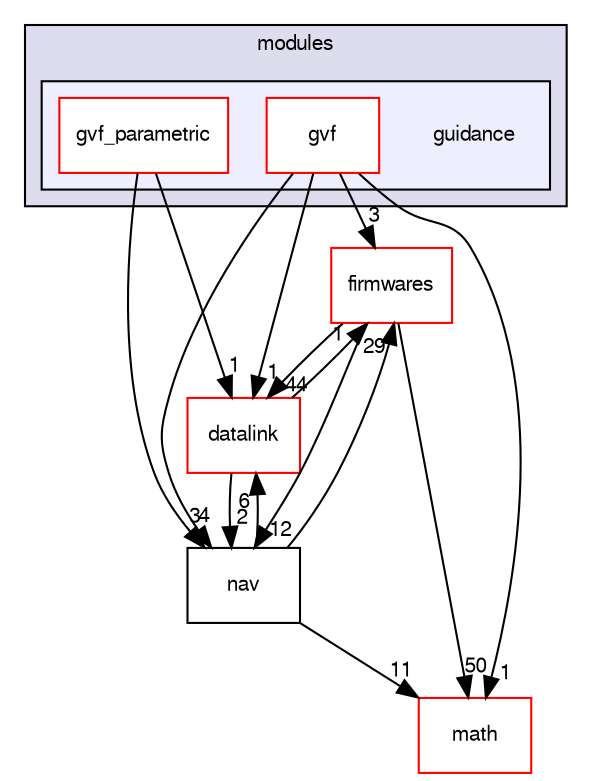 digraph "sw/airborne/modules/guidance" {
  compound=true
  node [ fontsize="10", fontname="FreeSans"];
  edge [ labelfontsize="10", labelfontname="FreeSans"];
  subgraph clusterdir_c2abcdd6ccb39c3582929c0e3f5651c2 {
    graph [ bgcolor="#ddddee", pencolor="black", label="modules" fontname="FreeSans", fontsize="10", URL="dir_c2abcdd6ccb39c3582929c0e3f5651c2.html"]
  subgraph clusterdir_4ee91589357a83ed771c51844e853db2 {
    graph [ bgcolor="#eeeeff", pencolor="black", label="" URL="dir_4ee91589357a83ed771c51844e853db2.html"];
    dir_4ee91589357a83ed771c51844e853db2 [shape=plaintext label="guidance"];
    dir_f11651931491444d54c9510df68bbdd5 [shape=box label="gvf" color="red" fillcolor="white" style="filled" URL="dir_f11651931491444d54c9510df68bbdd5.html"];
    dir_de23569aeb6bdca23f8bfa396f4a081d [shape=box label="gvf_parametric" color="red" fillcolor="white" style="filled" URL="dir_de23569aeb6bdca23f8bfa396f4a081d.html"];
  }
  }
  dir_e7d2494544042a787a6ee70a779a5e07 [shape=box label="firmwares" fillcolor="white" style="filled" color="red" URL="dir_e7d2494544042a787a6ee70a779a5e07.html"];
  dir_164c7aa663179b26059278e7f36078da [shape=box label="datalink" fillcolor="white" style="filled" color="red" URL="dir_164c7aa663179b26059278e7f36078da.html"];
  dir_29343b6f5fcd4b75a5dfbb985ff56864 [shape=box label="math" fillcolor="white" style="filled" color="red" URL="dir_29343b6f5fcd4b75a5dfbb985ff56864.html"];
  dir_984e899df90dd104b2eabcdbb76ec71f [shape=box label="nav" URL="dir_984e899df90dd104b2eabcdbb76ec71f.html"];
  dir_de23569aeb6bdca23f8bfa396f4a081d->dir_164c7aa663179b26059278e7f36078da [headlabel="1", labeldistance=1.5 headhref="dir_000158_000034.html"];
  dir_de23569aeb6bdca23f8bfa396f4a081d->dir_984e899df90dd104b2eabcdbb76ec71f [headlabel="3", labeldistance=1.5 headhref="dir_000158_000135.html"];
  dir_f11651931491444d54c9510df68bbdd5->dir_e7d2494544042a787a6ee70a779a5e07 [headlabel="3", labeldistance=1.5 headhref="dir_000155_000092.html"];
  dir_f11651931491444d54c9510df68bbdd5->dir_164c7aa663179b26059278e7f36078da [headlabel="1", labeldistance=1.5 headhref="dir_000155_000034.html"];
  dir_f11651931491444d54c9510df68bbdd5->dir_29343b6f5fcd4b75a5dfbb985ff56864 [headlabel="1", labeldistance=1.5 headhref="dir_000155_000105.html"];
  dir_f11651931491444d54c9510df68bbdd5->dir_984e899df90dd104b2eabcdbb76ec71f [headlabel="4", labeldistance=1.5 headhref="dir_000155_000135.html"];
  dir_e7d2494544042a787a6ee70a779a5e07->dir_164c7aa663179b26059278e7f36078da [headlabel="44", labeldistance=1.5 headhref="dir_000092_000034.html"];
  dir_e7d2494544042a787a6ee70a779a5e07->dir_29343b6f5fcd4b75a5dfbb985ff56864 [headlabel="50", labeldistance=1.5 headhref="dir_000092_000105.html"];
  dir_e7d2494544042a787a6ee70a779a5e07->dir_984e899df90dd104b2eabcdbb76ec71f [headlabel="12", labeldistance=1.5 headhref="dir_000092_000135.html"];
  dir_164c7aa663179b26059278e7f36078da->dir_e7d2494544042a787a6ee70a779a5e07 [headlabel="1", labeldistance=1.5 headhref="dir_000034_000092.html"];
  dir_164c7aa663179b26059278e7f36078da->dir_984e899df90dd104b2eabcdbb76ec71f [headlabel="2", labeldistance=1.5 headhref="dir_000034_000135.html"];
  dir_984e899df90dd104b2eabcdbb76ec71f->dir_e7d2494544042a787a6ee70a779a5e07 [headlabel="29", labeldistance=1.5 headhref="dir_000135_000092.html"];
  dir_984e899df90dd104b2eabcdbb76ec71f->dir_164c7aa663179b26059278e7f36078da [headlabel="6", labeldistance=1.5 headhref="dir_000135_000034.html"];
  dir_984e899df90dd104b2eabcdbb76ec71f->dir_29343b6f5fcd4b75a5dfbb985ff56864 [headlabel="11", labeldistance=1.5 headhref="dir_000135_000105.html"];
}
